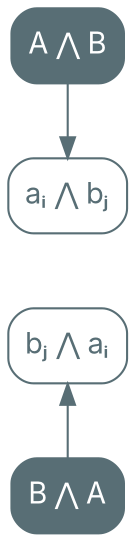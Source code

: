 digraph {
    bgcolor=transparent

    // Default theme: enabled
    node[shape="rectangle" style="rounded,filled" color="#586E75" fillcolor="#586E75" fontcolor="#ffffff" fontname="Inter,Arial"]
    edge [color="#586E75" fontcolor="#000000" fontname="Inter,Arial" fontsize=11]

    AandB[label="A ⋀ B"]
    AndAB[label="aᵢ ⋀ bⱼ" fillcolor="#ffffff" fontcolor="#586E75"]

    AandB -> AndAB

    BandA[label="B ⋀ A"]
    AndBA[label="bⱼ ⋀ aᵢ" fillcolor="#ffffff" fontcolor="#586E75"]

    AndBA -> BandA[dir=back]

    AndAB -> AndBA[style=invis]
    AndBA -> AndAB[style=invis]
}
